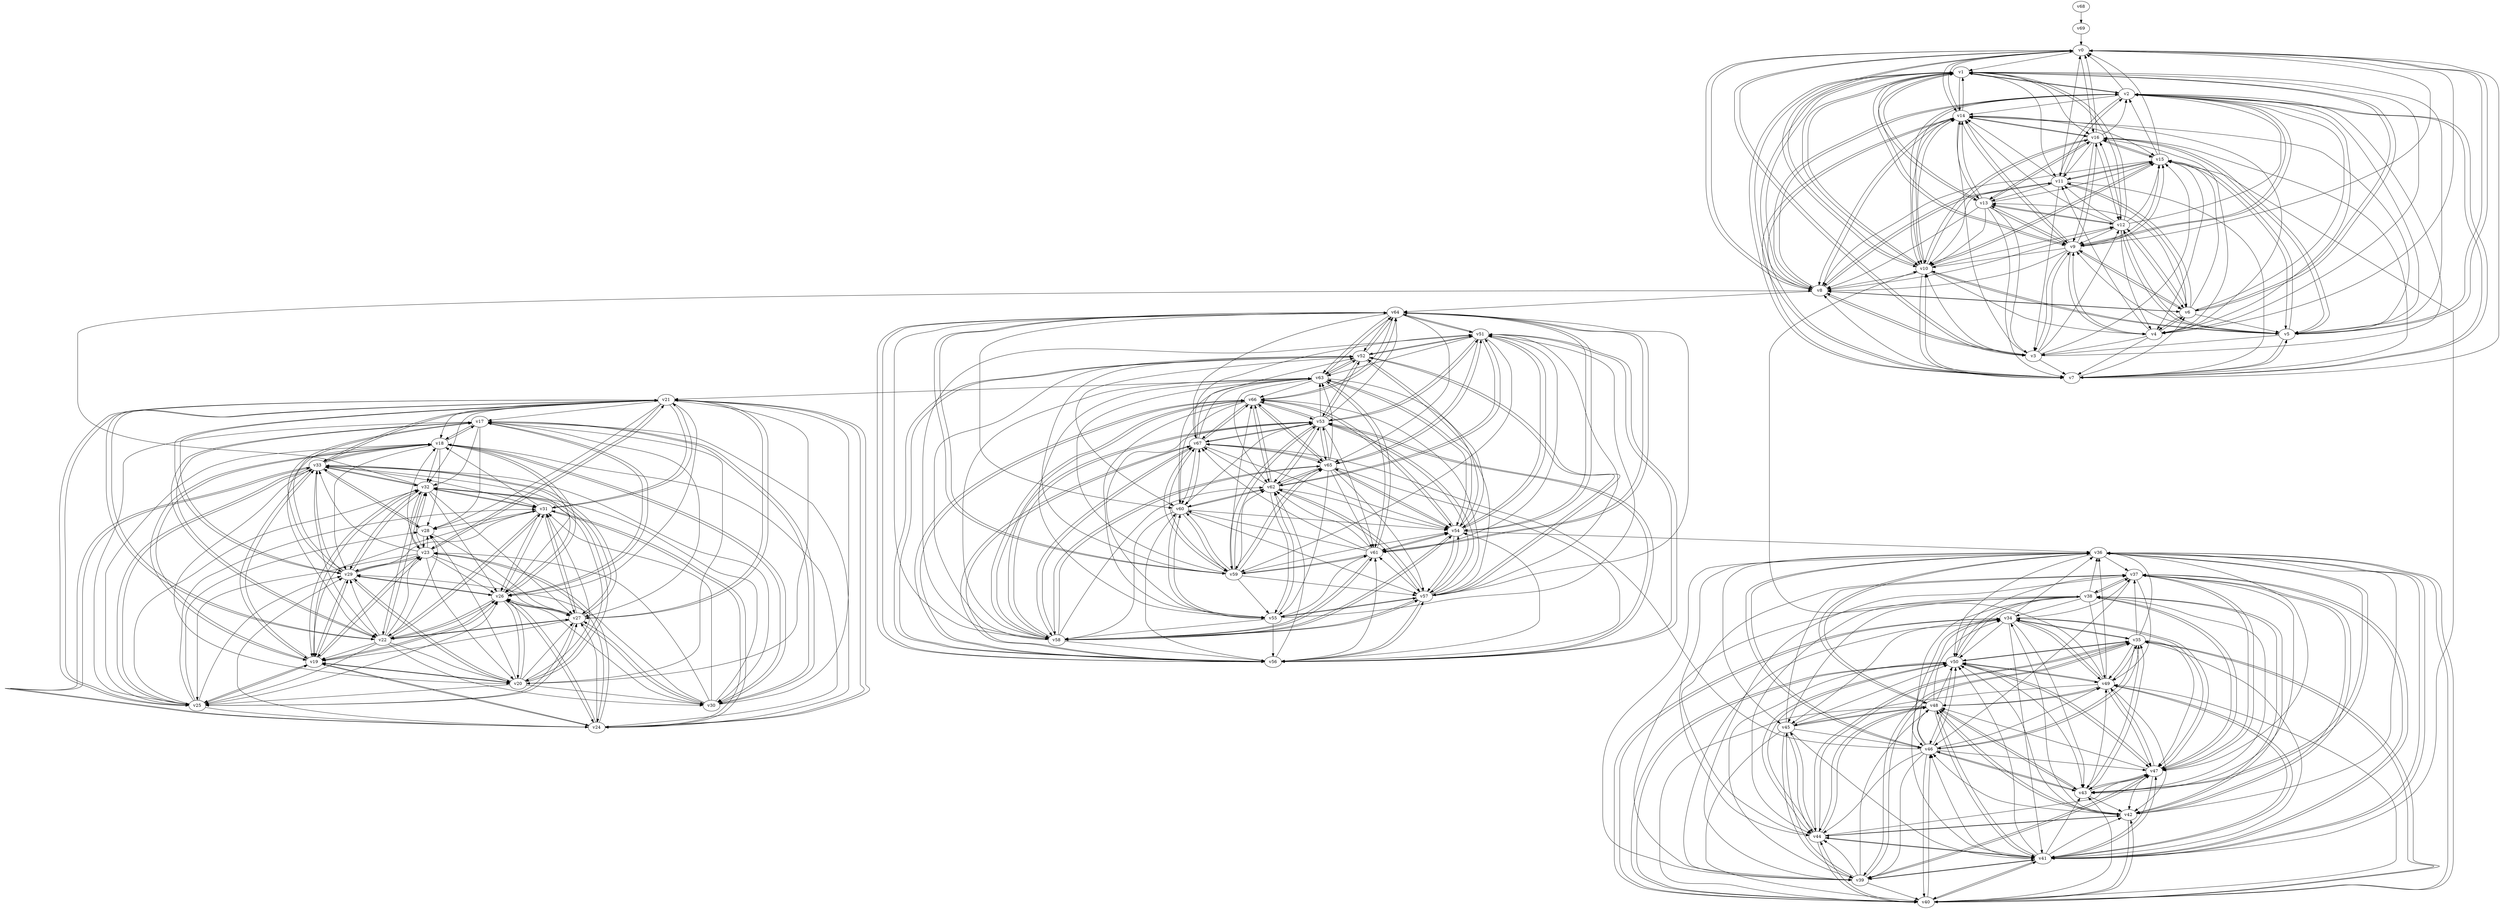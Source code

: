 digraph buchi_test096 {
    v0 [name="v0", player=1, priority=0];
    v1 [name="v1", player=1, priority=1];
    v2 [name="v2", player=1, priority=0];
    v3 [name="v3", player=0, priority=1];
    v4 [name="v4", player=0, priority=1];
    v5 [name="v5", player=1, priority=0];
    v6 [name="v6", player=0, priority=1];
    v7 [name="v7", player=0, priority=1];
    v8 [name="v8", player=0, priority=1];
    v9 [name="v9", player=0, priority=0];
    v10 [name="v10", player=0, priority=1];
    v11 [name="v11", player=1, priority=1];
    v12 [name="v12", player=0, priority=1];
    v13 [name="v13", player=0, priority=0];
    v14 [name="v14", player=0, priority=1];
    v15 [name="v15", player=0, priority=0];
    v16 [name="v16", player=1, priority=0];
    v17 [name="v17", player=1, priority=0];
    v18 [name="v18", player=0, priority=0];
    v19 [name="v19", player=1, priority=0];
    v20 [name="v20", player=0, priority=0];
    v21 [name="v21", player=0, priority=0];
    v22 [name="v22", player=1, priority=0];
    v23 [name="v23", player=1, priority=0];
    v24 [name="v24", player=1, priority=0];
    v25 [name="v25", player=1, priority=0];
    v26 [name="v26", player=1, priority=1];
    v27 [name="v27", player=0, priority=0];
    v28 [name="v28", player=1, priority=0];
    v29 [name="v29", player=1, priority=0];
    v30 [name="v30", player=1, priority=1];
    v31 [name="v31", player=0, priority=0];
    v32 [name="v32", player=0, priority=1];
    v33 [name="v33", player=0, priority=1];
    v34 [name="v34", player=0, priority=1];
    v35 [name="v35", player=0, priority=1];
    v36 [name="v36", player=1, priority=1];
    v37 [name="v37", player=1, priority=0];
    v38 [name="v38", player=1, priority=0];
    v39 [name="v39", player=1, priority=0];
    v40 [name="v40", player=0, priority=1];
    v41 [name="v41", player=1, priority=0];
    v42 [name="v42", player=1, priority=0];
    v43 [name="v43", player=1, priority=1];
    v44 [name="v44", player=1, priority=0];
    v45 [name="v45", player=1, priority=0];
    v46 [name="v46", player=1, priority=1];
    v47 [name="v47", player=0, priority=0];
    v48 [name="v48", player=0, priority=0];
    v49 [name="v49", player=0, priority=1];
    v50 [name="v50", player=0, priority=1];
    v51 [name="v51", player=0, priority=1];
    v52 [name="v52", player=1, priority=1];
    v53 [name="v53", player=1, priority=1];
    v54 [name="v54", player=0, priority=1];
    v55 [name="v55", player=0, priority=0];
    v56 [name="v56", player=0, priority=0];
    v57 [name="v57", player=0, priority=1];
    v58 [name="v58", player=1, priority=0];
    v59 [name="v59", player=0, priority=1];
    v60 [name="v60", player=0, priority=0];
    v61 [name="v61", player=0, priority=0];
    v62 [name="v62", player=0, priority=0];
    v63 [name="v63", player=1, priority=0];
    v64 [name="v64", player=0, priority=0];
    v65 [name="v65", player=1, priority=1];
    v66 [name="v66", player=1, priority=0];
    v67 [name="v67", player=1, priority=0];
    v68 [name="v68", player=0, priority=1];
    v69 [name="v69", player=1, priority=0];
    v55 -> v57;
    v67 -> v59;
    v18 -> v17;
    v59 -> v55;
    v18 -> v26;
    v59 -> v64;
    v8 -> v0;
    v48 -> v36;
    v29 -> v32;
    v48 -> v45;
    v0 -> v5;
    v40 -> v41;
    v19 -> v18;
    v30 -> v18;
    v0 -> v14;
    v11 -> v14;
    v40 -> v50;
    v63 -> v52;
    v41 -> v15;
    v63 -> v61;
    v33 -> v20;
    v41 -> v42;
    v52 -> v51;
    v44 -> v47;
    v22 -> v19;
    v3 -> v15;
    v14 -> v15;
    v22 -> v28;
    v51 -> v64;
    v66 -> v53;
    v66 -> v62;
    v15 -> v16;
    v67 -> v54;
    v36 -> v48;
    v47 -> v48;
    v55 -> v61;
    v67 -> v63;
    v18 -> v30;
    v48 -> v40;
    v11 -> v0;
    v40 -> v36;
    v48 -> v49;
    v21 -> v32;
    v33 -> v24;
    v62 -> v60;
    v41 -> v37;
    v25 -> v29;
    v54 -> v65;
    v44 -> v42;
    v14 -> v1;
    v3 -> v10;
    v14 -> v10;
    v22 -> v23;
    v51 -> v59;
    v22 -> v32;
    v15 -> v2;
    v47 -> v34;
    v15 -> v11;
    v36 -> v43;
    v47 -> v43;
    v26 -> v20;
    v55 -> v56;
    v67 -> v58;
    v7 -> v16;
    v59 -> v54;
    v59 -> v63;
    v21 -> v18;
    v29 -> v31;
    v58 -> v67;
    v48 -> v44;
    v21 -> v27;
    v40 -> v49;
    v10 -> v8;
    v33 -> v19;
    v62 -> v55;
    v54 -> v51;
    v33 -> v28;
    v25 -> v24;
    v44 -> v37;
    v25 -> v33;
    v51 -> v54;
    v3 -> v14;
    v22 -> v27;
    v35 -> v46;
    v51 -> v63;
    v17 -> v25;
    v7 -> v2;
    v47 -> v38;
    v55 -> v51;
    v36 -> v47;
    v55 -> v60;
    v6 -> v15;
    v29 -> v17;
    v29 -> v26;
    v58 -> v62;
    v21 -> v22;
    v40 -> v35;
    v21 -> v31;
    v61 -> v67;
    v40 -> v44;
    v10 -> v12;
    v39 -> v48;
    v2 -> v8;
    v25 -> v19;
    v25 -> v28;
    v54 -> v64;
    v3 -> v0;
    v14 -> v0;
    v43 -> v36;
    v3 -> v9;
    v14 -> v9;
    v51 -> v58;
    v66 -> v56;
    v35 -> v50;
    v17 -> v29;
    v47 -> v42;
    v29 -> v21;
    v58 -> v57;
    v48 -> v34;
    v21 -> v17;
    v58 -> v66;
    v21 -> v26;
    v61 -> v62;
    v10 -> v7;
    v10 -> v16;
    v33 -> v18;
    v62 -> v54;
    v32 -> v22;
    v32 -> v31;
    v24 -> v27;
    v14 -> v4;
    v51 -> v53;
    v35 -> v36;
    v43 -> v49;
    v65 -> v55;
    v17 -> v24;
    v36 -> v37;
    v47 -> v37;
    v28 -> v33;
    v68 -> v69;
    v6 -> v5;
    v50 -> v39;
    v58 -> v52;
    v58 -> v61;
    v42 -> v44;
    v10 -> v2;
    v54 -> v36;
    v39 -> v47;
    v2 -> v7;
    v32 -> v8;
    v54 -> v63;
    v32 -> v26;
    v43 -> v35;
    v24 -> v31;
    v53 -> v67;
    v64 -> v67;
    v35 -> v40;
    v35 -> v49;
    v65 -> v59;
    v9 -> v6;
    v57 -> v55;
    v9 -> v15;
    v17 -> v28;
    v6 -> v9;
    v50 -> v43;
    v58 -> v56;
    v58 -> v65;
    v42 -> v48;
    v8 -> v64;
    v20 -> v29;
    v23 -> v25;
    v2 -> v11;
    v13 -> v8;
    v16 -> v13;
    v24 -> v26;
    v53 -> v62;
    v56 -> v67;
    v35 -> v44;
    v5 -> v3;
    v65 -> v54;
    v9 -> v1;
    v5 -> v12;
    v46 -> v50;
    v65 -> v63;
    v9 -> v10;
    v28 -> v23;
    v6 -> v4;
    v50 -> v38;
    v6 -> v13;
    v19 -> v32;
    v42 -> v34;
    v50 -> v47;
    v31 -> v24;
    v39 -> v37;
    v23 -> v20;
    v23 -> v29;
    v13 -> v3;
    v1 -> v10;
    v13 -> v12;
    v24 -> v21;
    v53 -> v57;
    v64 -> v57;
    v56 -> v53;
    v53 -> v66;
    v64 -> v66;
    v56 -> v62;
    v46 -> v36;
    v5 -> v7;
    v65 -> v58;
    v38 -> v41;
    v49 -> v41;
    v5 -> v16;
    v57 -> v54;
    v65 -> v67;
    v9 -> v14;
    v38 -> v50;
    v49 -> v50;
    v27 -> v22;
    v27 -> v31;
    v30 -> v27;
    v42 -> v38;
    v12 -> v6;
    v20 -> v19;
    v31 -> v19;
    v60 -> v55;
    v12 -> v15;
    v20 -> v28;
    v4 -> v11;
    v31 -> v28;
    v23 -> v24;
    v39 -> v41;
    v52 -> v60;
    v23 -> v33;
    v13 -> v7;
    v32 -> v20;
    v45 -> v39;
    v1 -> v14;
    v13 -> v16;
    v53 -> v52;
    v16 -> v12;
    v45 -> v48;
    v53 -> v61;
    v64 -> v52;
    v64 -> v61;
    v56 -> v57;
    v56 -> v66;
    v46 -> v40;
    v65 -> v53;
    v9 -> v0;
    v38 -> v36;
    v46 -> v49;
    v49 -> v36;
    v38 -> v45;
    v49 -> v45;
    v57 -> v58;
    v27 -> v26;
    v50 -> v37;
    v30 -> v31;
    v12 -> v1;
    v41 -> v46;
    v60 -> v59;
    v4 -> v6;
    v23 -> v19;
    v20 -> v32;
    v31 -> v32;
    v23 -> v28;
    v52 -> v64;
    v1 -> v9;
    v34 -> v43;
    v53 -> v56;
    v64 -> v56;
    v56 -> v52;
    v53 -> v65;
    v64 -> v65;
    v56 -> v61;
    v46 -> v35;
    v69 -> v0;
    v26 -> v29;
    v46 -> v44;
    v38 -> v49;
    v27 -> v21;
    v0 -> v4;
    v30 -> v17;
    v27 -> v30;
    v11 -> v13;
    v19 -> v26;
    v30 -> v26;
    v12 -> v5;
    v31 -> v18;
    v60 -> v54;
    v12 -> v14;
    v41 -> v50;
    v60 -> v63;
    v1 -> v4;
    v16 -> v2;
    v1 -> v13;
    v53 -> v51;
    v64 -> v51;
    v34 -> v47;
    v64 -> v60;
    v37 -> v43;
    v67 -> v53;
    v26 -> v24;
    v46 -> v39;
    v49 -> v35;
    v18 -> v29;
    v59 -> v67;
    v8 -> v3;
    v8 -> v12;
    v27 -> v25;
    v0 -> v8;
    v11 -> v8;
    v30 -> v21;
    v63 -> v55;
    v63 -> v64;
    v41 -> v36;
    v33 -> v32;
    v12 -> v9;
    v60 -> v58;
    v44 -> v41;
    v23 -> v18;
    v52 -> v54;
    v60 -> v67;
    v44 -> v50;
    v52 -> v63;
    v22 -> v31;
    v66 -> v65;
    v37 -> v38;
    v56 -> v51;
    v37 -> v47;
    v15 -> v10;
    v7 -> v6;
    v26 -> v19;
    v59 -> v53;
    v67 -> v66;
    v59 -> v62;
    v18 -> v33;
    v48 -> v43;
    v0 -> v3;
    v11 -> v3;
    v19 -> v25;
    v33 -> v27;
    v12 -> v4;
    v41 -> v40;
    v41 -> v49;
    v25 -> v32;
    v4 -> v9;
    v44 -> v45;
    v22 -> v17;
    v14 -> v13;
    v22 -> v26;
    v51 -> v62;
    v66 -> v60;
    v34 -> v37;
    v45 -> v37;
    v37 -> v42;
    v15 -> v5;
    v7 -> v1;
    v67 -> v52;
    v7 -> v10;
    v36 -> v46;
    v18 -> v19;
    v59 -> v57;
    v18 -> v28;
    v59 -> v66;
    v8 -> v2;
    v40 -> v34;
    v8 -> v11;
    v11 -> v7;
    v40 -> v43;
    v0 -> v16;
    v63 -> v54;
    v33 -> v22;
    v41 -> v35;
    v25 -> v18;
    v33 -> v31;
    v62 -> v67;
    v41 -> v44;
    v25 -> v27;
    v44 -> v40;
    v3 -> v8;
    v14 -> v8;
    v22 -> v21;
    v66 -> v55;
    v22 -> v30;
    v66 -> v64;
    v15 -> v0;
    v15 -> v9;
    v7 -> v5;
    v36 -> v41;
    v26 -> v18;
    v47 -> v41;
    v67 -> v56;
    v7 -> v14;
    v36 -> v50;
    v47 -> v50;
    v59 -> v52;
    v67 -> v65;
    v59 -> v61;
    v29 -> v20;
    v48 -> v42;
    v21 -> v25;
    v11 -> v2;
    v10 -> v15;
    v62 -> v53;
    v33 -> v26;
    v41 -> v39;
    v54 -> v58;
    v44 -> v35;
    v25 -> v31;
    v51 -> v52;
    v3 -> v12;
    v43 -> v48;
    v22 -> v25;
    v51 -> v61;
    v15 -> v4;
    v7 -> v0;
    v67 -> v51;
    v17 -> v32;
    v36 -> v45;
    v55 -> v58;
    v21 -> v20;
    v29 -> v33;
    v21 -> v29;
    v40 -> v42;
    v10 -> v1;
    v33 -> v21;
    v62 -> v57;
    v33 -> v30;
    v62 -> v66;
    v25 -> v26;
    v3 -> v7;
    v14 -> v7;
    v22 -> v20;
    v35 -> v39;
    v51 -> v56;
    v14 -> v16;
    v66 -> v54;
    v51 -> v65;
    v17 -> v18;
    v17 -> v27;
    v28 -> v27;
    v36 -> v40;
    v55 -> v53;
    v47 -> v49;
    v6 -> v8;
    v29 -> v19;
    v63 -> v21;
    v58 -> v64;
    v21 -> v24;
    v61 -> v60;
    v21 -> v33;
    v10 -> v5;
    v2 -> v1;
    v10 -> v14;
    v2 -> v10;
    v25 -> v21;
    v54 -> v57;
    v54 -> v66;
    v32 -> v29;
    v3 -> v2;
    v43 -> v38;
    v35 -> v34;
    v43 -> v47;
    v35 -> v43;
    v66 -> v58;
    v65 -> v62;
    v17 -> v22;
    v46 -> v67;
    v36 -> v44;
    v6 -> v12;
    v50 -> v46;
    v29 -> v23;
    v21 -> v28;
    v61 -> v64;
    v10 -> v0;
    v39 -> v45;
    v2 -> v5;
    v2 -> v14;
    v54 -> v52;
    v62 -> v65;
    v54 -> v61;
    v32 -> v33;
    v24 -> v29;
    v43 -> v42;
    v35 -> v47;
    v65 -> v57;
    v9 -> v4;
    v5 -> v15;
    v57 -> v53;
    v65 -> v66;
    v9 -> v13;
    v17 -> v26;
    v57 -> v62;
    v36 -> v39;
    v47 -> v39;
    v58 -> v54;
    v42 -> v37;
    v58 -> v63;
    v42 -> v46;
    v21 -> v23;
    v61 -> v59;
    v20 -> v27;
    v31 -> v27;
    v10 -> v4;
    v39 -> v40;
    v2 -> v0;
    v62 -> v51;
    v23 -> v32;
    v2 -> v9;
    v32 -> v19;
    v13 -> v15;
    v16 -> v11;
    v53 -> v60;
    v24 -> v33;
    v43 -> v46;
    v5 -> v1;
    v5 -> v10;
    v46 -> v48;
    v65 -> v61;
    v9 -> v8;
    v38 -> v44;
    v17 -> v30;
    v57 -> v66;
    v6 -> v2;
    v6 -> v11;
    v61 -> v54;
    v42 -> v50;
    v61 -> v63;
    v31 -> v22;
    v39 -> v35;
    v20 -> v31;
    v39 -> v44;
    v23 -> v27;
    v2 -> v4;
    v13 -> v1;
    v1 -> v8;
    v13 -> v10;
    v32 -> v23;
    v24 -> v19;
    v16 -> v15;
    v53 -> v64;
    v56 -> v60;
    v35 -> v37;
    v46 -> v34;
    v46 -> v43;
    v65 -> v56;
    v9 -> v3;
    v38 -> v39;
    v5 -> v14;
    v57 -> v52;
    v49 -> v48;
    v57 -> v61;
    v50 -> v40;
    v58 -> v53;
    v42 -> v36;
    v50 -> v49;
    v61 -> v58;
    v20 -> v17;
    v12 -> v13;
    v20 -> v26;
    v31 -> v26;
    v60 -> v62;
    v1 -> v12;
    v13 -> v14;
    v32 -> v27;
    v16 -> v10;
    v34 -> v46;
    v24 -> v23;
    v45 -> v46;
    v53 -> v59;
    v64 -> v59;
    v56 -> v64;
    v5 -> v0;
    v65 -> v51;
    v38 -> v34;
    v49 -> v34;
    v5 -> v9;
    v46 -> v47;
    v57 -> v56;
    v9 -> v16;
    v6 -> v1;
    v19 -> v20;
    v27 -> v33;
    v50 -> v35;
    v19 -> v29;
    v30 -> v29;
    v50 -> v44;
    v42 -> v40;
    v31 -> v21;
    v60 -> v57;
    v39 -> v34;
    v52 -> v53;
    v20 -> v30;
    v23 -> v26;
    v1 -> v7;
    v13 -> v9;
    v16 -> v5;
    v34 -> v41;
    v1 -> v16;
    v24 -> v18;
    v45 -> v41;
    v16 -> v14;
    v34 -> v50;
    v45 -> v50;
    v37 -> v46;
    v53 -> v63;
    v64 -> v54;
    v64 -> v63;
    v26 -> v27;
    v9 -> v2;
    v57 -> v51;
    v18 -> v32;
    v38 -> v47;
    v49 -> v47;
    v8 -> v6;
    v27 -> v19;
    v19 -> v24;
    v19 -> v33;
    v41 -> v48;
    v20 -> v25;
    v23 -> v21;
    v52 -> v57;
    v1 -> v2;
    v16 -> v0;
    v34 -> v36;
    v1 -> v11;
    v16 -> v9;
    v34 -> v45;
    v53 -> v58;
    v37 -> v41;
    v56 -> v54;
    v26 -> v22;
    v67 -> v60;
    v26 -> v31;
    v59 -> v65;
    v38 -> v42;
    v49 -> v42;
    v8 -> v1;
    v11 -> v6;
    v11 -> v15;
    v63 -> v62;
    v41 -> v43;
    v4 -> v3;
    v12 -> v16;
    v44 -> v48;
    v22 -> v29;
    v1 -> v6;
    v34 -> v40;
    v45 -> v40;
    v34 -> v49;
    v15 -> v8;
    v49 -> v10;
    v26 -> v17;
    v55 -> v62;
    v18 -> v22;
    v59 -> v60;
    v38 -> v37;
    v48 -> v41;
    v0 -> v1;
    v8 -> v14;
    v48 -> v50;
    v0 -> v10;
    v11 -> v10;
    v19 -> v23;
    v30 -> v23;
    v40 -> v46;
    v63 -> v57;
    v30 -> v32;
    v63 -> v66;
    v33 -> v25;
    v12 -> v2;
    v12 -> v11;
    v41 -> v47;
    v4 -> v7;
    v52 -> v56;
    v4 -> v16;
    v34 -> v35;
    v66 -> v67;
    v45 -> v44;
    v37 -> v49;
    v7 -> v8;
}
